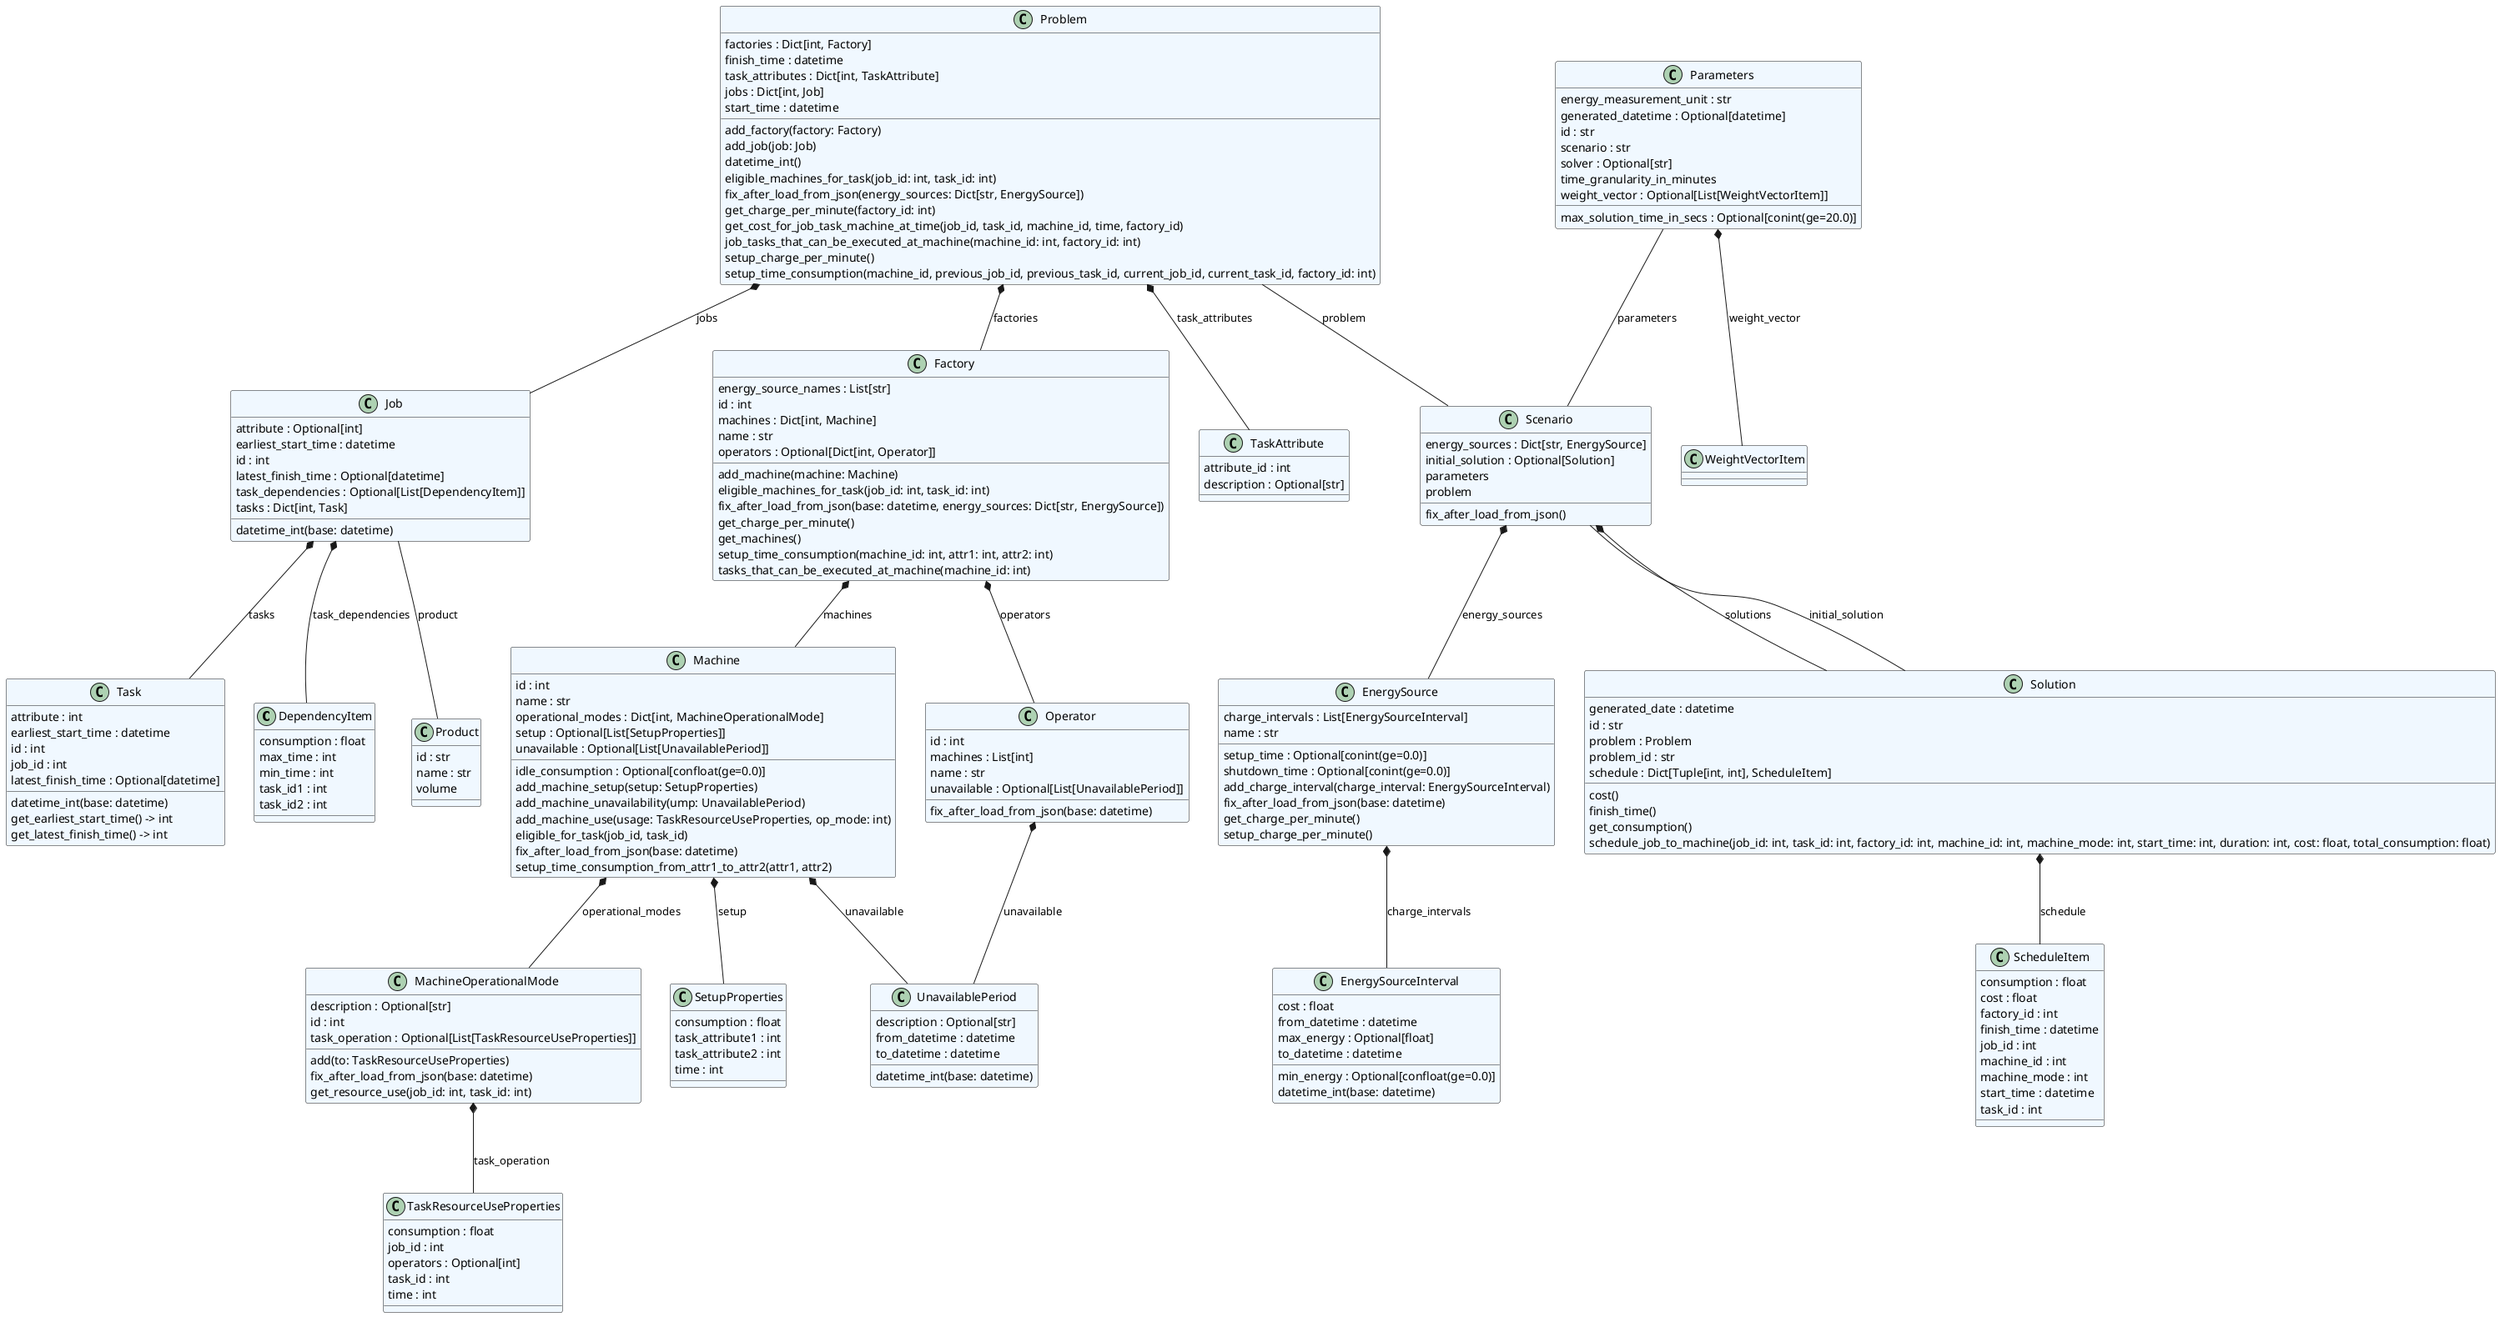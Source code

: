 @startuml classes_model
set namespaceSeparator none
class "DependencyItem" as scenario.DependencyItem #aliceblue {
  consumption : float
  max_time : int
  min_time : int
  task_id1 : int
  task_id2 : int
}
class "EnergySource" as scenario.EnergySource #aliceblue {
  charge_intervals : List[EnergySourceInterval]
  name : str
  setup_time : Optional[conint(ge=0.0)]
  shutdown_time : Optional[conint(ge=0.0)]
  add_charge_interval(charge_interval: EnergySourceInterval)
  fix_after_load_from_json(base: datetime)
  get_charge_per_minute()
  setup_charge_per_minute()
}
class "EnergySourceInterval" as scenario.EnergySourceInterval #aliceblue {
  cost : float
  from_datetime : datetime
  max_energy : Optional[float]
  min_energy : Optional[confloat(ge=0.0)]
  to_datetime : datetime
  datetime_int(base: datetime)
}
class "Factory" as scenario.Factory #aliceblue {
  energy_source_names : List[str]
  id : int
  machines : Dict[int, Machine]
  name : str
  operators : Optional[Dict[int, Operator]]
  add_machine(machine: Machine)
  eligible_machines_for_task(job_id: int, task_id: int)
  fix_after_load_from_json(base: datetime, energy_sources: Dict[str, EnergySource])
  get_charge_per_minute()
  get_machines()
  setup_time_consumption(machine_id: int, attr1: int, attr2: int)
  tasks_that_can_be_executed_at_machine(machine_id: int)
}
class "Job" as scenario.Job #aliceblue {
  attribute : Optional[int]
  earliest_start_time : datetime
  id : int
  latest_finish_time : Optional[datetime]
  task_dependencies : Optional[List[DependencyItem]]
  tasks : Dict[int, Task]
  datetime_int(base: datetime)
}
class "Machine" as scenario.Machine #aliceblue {
  id : int
  idle_consumption : Optional[confloat(ge=0.0)]
  name : str
  operational_modes : Dict[int, MachineOperationalMode]
  setup : Optional[List[SetupProperties]]
  unavailable : Optional[List[UnavailablePeriod]]
  add_machine_setup(setup: SetupProperties)
  add_machine_unavailability(ump: UnavailablePeriod)
  add_machine_use(usage: TaskResourceUseProperties, op_mode: int)
  eligible_for_task(job_id, task_id)
  fix_after_load_from_json(base: datetime)
  setup_time_consumption_from_attr1_to_attr2(attr1, attr2)
}
class "MachineOperationalMode" as scenario.MachineOperationalMode #aliceblue {
  description : Optional[str]
  id : int
  task_operation : Optional[List[TaskResourceUseProperties]]
  add(to: TaskResourceUseProperties)
  fix_after_load_from_json(base: datetime)
  get_resource_use(job_id: int, task_id: int)
}
class "Operator" as scenario.Operator #aliceblue {
  id : int
  machines : List[int]
  name : str
  unavailable : Optional[List[UnavailablePeriod]]
  fix_after_load_from_json(base: datetime)
}
class "Parameters" as scenario.Parameters #aliceblue {
  energy_measurement_unit : str
  generated_datetime : Optional[datetime]
  id : str
  max_solution_time_in_secs : Optional[conint(ge=20.0)]
  scenario : str
  solver : Optional[str]
  time_granularity_in_minutes
  weight_vector : Optional[List[WeightVectorItem]]
}
class "Problem" as scenario.Problem #aliceblue {
  factories : Dict[int, Factory]
  finish_time : datetime
  task_attributes : Dict[int, TaskAttribute]
  jobs : Dict[int, Job]
  start_time : datetime
  add_factory(factory: Factory)
  add_job(job: Job)
  datetime_int()
  eligible_machines_for_task(job_id: int, task_id: int)
  fix_after_load_from_json(energy_sources: Dict[str, EnergySource])
  get_charge_per_minute(factory_id: int)
  get_cost_for_job_task_machine_at_time(job_id, task_id, machine_id, time, factory_id)
  job_tasks_that_can_be_executed_at_machine(machine_id: int, factory_id: int)
  setup_charge_per_minute()
  setup_time_consumption(machine_id, previous_job_id, previous_task_id, current_job_id, current_task_id, factory_id: int)
}
class "Product" as scenario.Product #aliceblue {
  id : str
  name : str
  volume
}
class "Scenario" as scenario.Scenario #aliceblue {
  energy_sources : Dict[str, EnergySource]
  initial_solution : Optional[Solution]
  parameters
  problem
  fix_after_load_from_json()
}
class "ScheduleItem" as scenario.ScheduleItem #aliceblue {
  consumption : float
  cost : float
  factory_id : int
  finish_time : datetime
  job_id : int
  machine_id : int
  machine_mode : int
  start_time : datetime
  task_id : int
}
class "SetupProperties" as scenario.SetupProperties #aliceblue {
  consumption : float
  task_attribute1 : int
  task_attribute2 : int
  time : int
}
class "Solution" as scenario.Solution #aliceblue {
  generated_date : datetime
  id : str
  problem : Problem
  problem_id : str
  schedule : Dict[Tuple[int, int], ScheduleItem]
  cost()
  finish_time()
  get_consumption()
  schedule_job_to_machine(job_id: int, task_id: int, factory_id: int, machine_id: int, machine_mode: int, start_time: int, duration: int, cost: float, total_consumption: float)
}
class "Task" as scenario.Task #aliceblue {
  attribute : int
  earliest_start_time : datetime
  id : int
  job_id : int
  latest_finish_time : Optional[datetime]
  datetime_int(base: datetime)
  get_earliest_start_time() -> int
  get_latest_finish_time() -> int
}
class "TaskAttribute" as scenario.TaskAttribute #aliceblue {
  attribute_id : int
  description : Optional[str]
}
class "TaskResourceUseProperties" as scenario.TaskResourceUseProperties #aliceblue {
  consumption : float
  job_id : int
  operators : Optional[int]
  task_id : int
  time : int
}
class "UnavailablePeriod" as scenario.UnavailablePeriod #aliceblue {
  description : Optional[str]
  from_datetime : datetime
  to_datetime : datetime
  datetime_int(base: datetime)
}
class "WeightVectorItem" as scenario.WeightVectorItem #aliceblue {
}
scenario.Parameters -- scenario.Scenario : parameters
scenario.Parameters *-- scenario.WeightVectorItem : weight_vector
scenario.Problem -- scenario.Scenario : problem
scenario.Scenario *-- scenario.Solution : solutions
scenario.Scenario *-- scenario.EnergySource : energy_sources
scenario.EnergySource *-- scenario.EnergySourceInterval : charge_intervals
scenario.Scenario -- scenario.Solution: initial_solution
scenario.Solution *-- scenario.ScheduleItem : schedule
scenario.Problem *-- scenario.Factory : factories
scenario.Problem *-- scenario.TaskAttribute : task_attributes
scenario.Problem *-- scenario.Job : jobs
scenario.Factory *-- scenario.Machine : machines
scenario.Factory *-- scenario.Operator : operators
scenario.Machine *-- scenario.UnavailablePeriod : unavailable
scenario.Machine *-- scenario.SetupProperties : setup
scenario.Machine *-- scenario.MachineOperationalMode : operational_modes
scenario.MachineOperationalMode *-- scenario.TaskResourceUseProperties : task_operation
scenario.Operator *-- scenario.UnavailablePeriod : unavailable
scenario.Job *-- scenario.Task : tasks
scenario.Job *-- scenario.DependencyItem : task_dependencies
scenario.Job -- scenario.Product : product

@enduml
